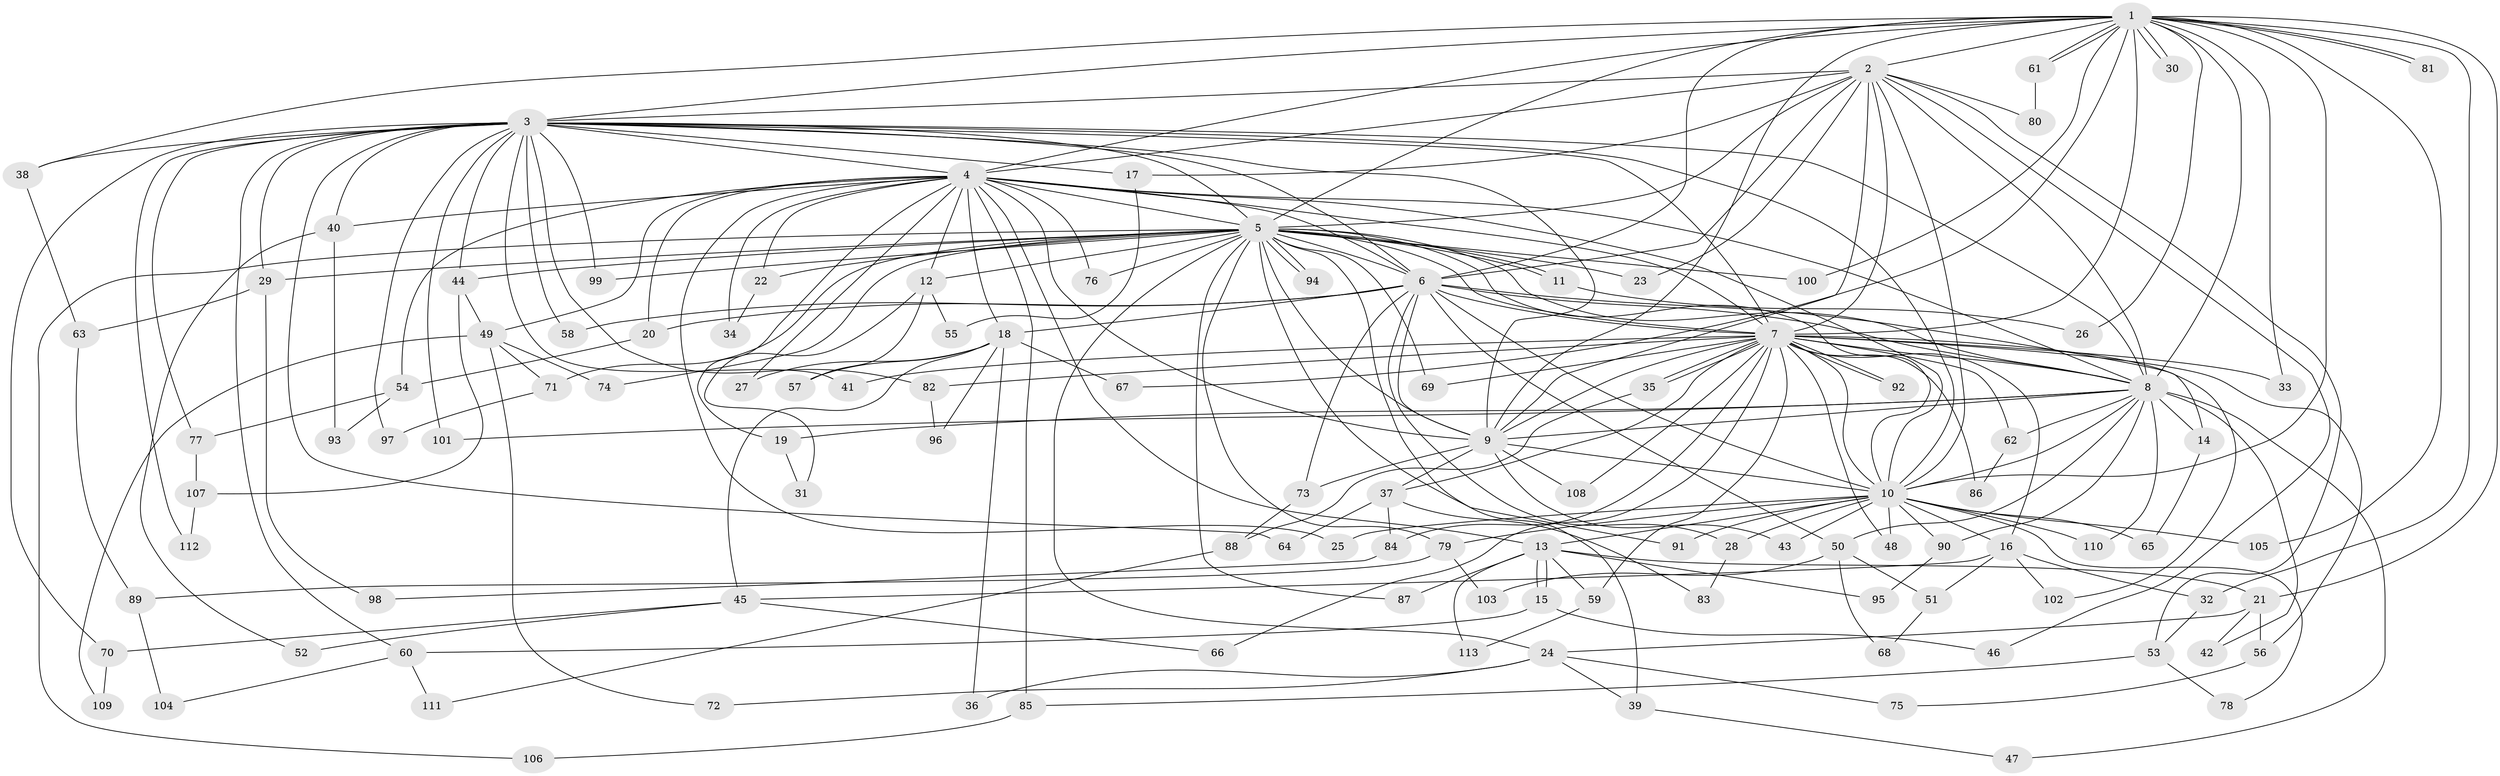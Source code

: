 // Generated by graph-tools (version 1.1) at 2025/14/03/09/25 04:14:00]
// undirected, 113 vertices, 251 edges
graph export_dot {
graph [start="1"]
  node [color=gray90,style=filled];
  1;
  2;
  3;
  4;
  5;
  6;
  7;
  8;
  9;
  10;
  11;
  12;
  13;
  14;
  15;
  16;
  17;
  18;
  19;
  20;
  21;
  22;
  23;
  24;
  25;
  26;
  27;
  28;
  29;
  30;
  31;
  32;
  33;
  34;
  35;
  36;
  37;
  38;
  39;
  40;
  41;
  42;
  43;
  44;
  45;
  46;
  47;
  48;
  49;
  50;
  51;
  52;
  53;
  54;
  55;
  56;
  57;
  58;
  59;
  60;
  61;
  62;
  63;
  64;
  65;
  66;
  67;
  68;
  69;
  70;
  71;
  72;
  73;
  74;
  75;
  76;
  77;
  78;
  79;
  80;
  81;
  82;
  83;
  84;
  85;
  86;
  87;
  88;
  89;
  90;
  91;
  92;
  93;
  94;
  95;
  96;
  97;
  98;
  99;
  100;
  101;
  102;
  103;
  104;
  105;
  106;
  107;
  108;
  109;
  110;
  111;
  112;
  113;
  1 -- 2;
  1 -- 3;
  1 -- 4;
  1 -- 5;
  1 -- 6;
  1 -- 7;
  1 -- 8;
  1 -- 9;
  1 -- 10;
  1 -- 21;
  1 -- 26;
  1 -- 30;
  1 -- 30;
  1 -- 32;
  1 -- 33;
  1 -- 38;
  1 -- 61;
  1 -- 61;
  1 -- 67;
  1 -- 81;
  1 -- 81;
  1 -- 100;
  1 -- 105;
  2 -- 3;
  2 -- 4;
  2 -- 5;
  2 -- 6;
  2 -- 7;
  2 -- 8;
  2 -- 9;
  2 -- 10;
  2 -- 17;
  2 -- 23;
  2 -- 46;
  2 -- 53;
  2 -- 80;
  3 -- 4;
  3 -- 5;
  3 -- 6;
  3 -- 7;
  3 -- 8;
  3 -- 9;
  3 -- 10;
  3 -- 17;
  3 -- 29;
  3 -- 38;
  3 -- 40;
  3 -- 41;
  3 -- 44;
  3 -- 58;
  3 -- 60;
  3 -- 64;
  3 -- 70;
  3 -- 77;
  3 -- 82;
  3 -- 97;
  3 -- 99;
  3 -- 101;
  3 -- 112;
  4 -- 5;
  4 -- 6;
  4 -- 7;
  4 -- 8;
  4 -- 9;
  4 -- 10;
  4 -- 12;
  4 -- 13;
  4 -- 18;
  4 -- 19;
  4 -- 20;
  4 -- 22;
  4 -- 25;
  4 -- 27;
  4 -- 34;
  4 -- 40;
  4 -- 49;
  4 -- 54;
  4 -- 76;
  4 -- 85;
  5 -- 6;
  5 -- 7;
  5 -- 8;
  5 -- 9;
  5 -- 10;
  5 -- 11;
  5 -- 11;
  5 -- 12;
  5 -- 22;
  5 -- 23;
  5 -- 24;
  5 -- 29;
  5 -- 39;
  5 -- 44;
  5 -- 69;
  5 -- 71;
  5 -- 74;
  5 -- 76;
  5 -- 79;
  5 -- 87;
  5 -- 91;
  5 -- 94;
  5 -- 94;
  5 -- 99;
  5 -- 100;
  5 -- 106;
  6 -- 7;
  6 -- 8;
  6 -- 9;
  6 -- 10;
  6 -- 14;
  6 -- 18;
  6 -- 20;
  6 -- 28;
  6 -- 50;
  6 -- 58;
  6 -- 73;
  7 -- 8;
  7 -- 9;
  7 -- 10;
  7 -- 16;
  7 -- 33;
  7 -- 35;
  7 -- 35;
  7 -- 37;
  7 -- 41;
  7 -- 48;
  7 -- 56;
  7 -- 59;
  7 -- 62;
  7 -- 66;
  7 -- 69;
  7 -- 82;
  7 -- 84;
  7 -- 86;
  7 -- 92;
  7 -- 92;
  7 -- 102;
  7 -- 108;
  8 -- 9;
  8 -- 10;
  8 -- 14;
  8 -- 19;
  8 -- 42;
  8 -- 47;
  8 -- 50;
  8 -- 62;
  8 -- 90;
  8 -- 101;
  8 -- 110;
  9 -- 10;
  9 -- 37;
  9 -- 43;
  9 -- 73;
  9 -- 108;
  10 -- 13;
  10 -- 16;
  10 -- 25;
  10 -- 28;
  10 -- 43;
  10 -- 48;
  10 -- 65;
  10 -- 78;
  10 -- 79;
  10 -- 90;
  10 -- 91;
  10 -- 105;
  10 -- 110;
  11 -- 26;
  12 -- 31;
  12 -- 55;
  12 -- 57;
  13 -- 15;
  13 -- 15;
  13 -- 21;
  13 -- 59;
  13 -- 87;
  13 -- 95;
  13 -- 113;
  14 -- 65;
  15 -- 46;
  15 -- 60;
  16 -- 32;
  16 -- 45;
  16 -- 51;
  16 -- 102;
  17 -- 55;
  18 -- 27;
  18 -- 36;
  18 -- 45;
  18 -- 57;
  18 -- 67;
  18 -- 96;
  19 -- 31;
  20 -- 54;
  21 -- 24;
  21 -- 42;
  21 -- 56;
  22 -- 34;
  24 -- 36;
  24 -- 39;
  24 -- 72;
  24 -- 75;
  28 -- 83;
  29 -- 63;
  29 -- 98;
  32 -- 53;
  35 -- 88;
  37 -- 64;
  37 -- 83;
  37 -- 84;
  38 -- 63;
  39 -- 47;
  40 -- 52;
  40 -- 93;
  44 -- 49;
  44 -- 107;
  45 -- 52;
  45 -- 66;
  45 -- 70;
  49 -- 71;
  49 -- 72;
  49 -- 74;
  49 -- 109;
  50 -- 51;
  50 -- 68;
  50 -- 103;
  51 -- 68;
  53 -- 78;
  53 -- 85;
  54 -- 77;
  54 -- 93;
  56 -- 75;
  59 -- 113;
  60 -- 104;
  60 -- 111;
  61 -- 80;
  62 -- 86;
  63 -- 89;
  70 -- 109;
  71 -- 97;
  73 -- 88;
  77 -- 107;
  79 -- 89;
  79 -- 103;
  82 -- 96;
  84 -- 98;
  85 -- 106;
  88 -- 111;
  89 -- 104;
  90 -- 95;
  107 -- 112;
}
